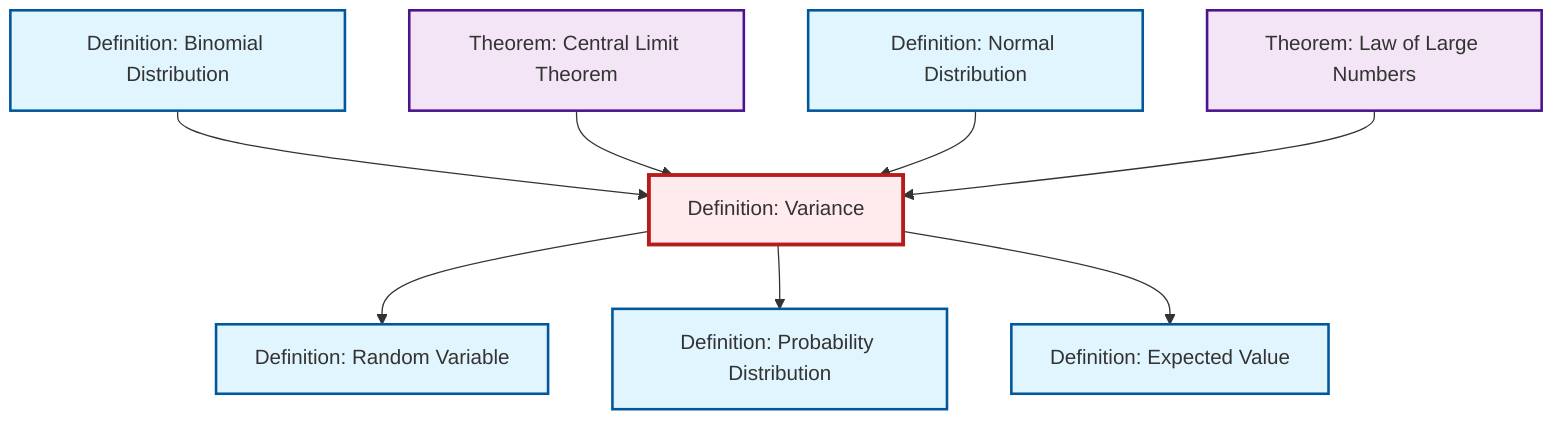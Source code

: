 graph TD
    classDef definition fill:#e1f5fe,stroke:#01579b,stroke-width:2px
    classDef theorem fill:#f3e5f5,stroke:#4a148c,stroke-width:2px
    classDef axiom fill:#fff3e0,stroke:#e65100,stroke-width:2px
    classDef example fill:#e8f5e9,stroke:#1b5e20,stroke-width:2px
    classDef current fill:#ffebee,stroke:#b71c1c,stroke-width:3px
    def-random-variable["Definition: Random Variable"]:::definition
    def-probability-distribution["Definition: Probability Distribution"]:::definition
    def-variance["Definition: Variance"]:::definition
    def-binomial-distribution["Definition: Binomial Distribution"]:::definition
    thm-law-of-large-numbers["Theorem: Law of Large Numbers"]:::theorem
    def-normal-distribution["Definition: Normal Distribution"]:::definition
    def-expectation["Definition: Expected Value"]:::definition
    thm-central-limit["Theorem: Central Limit Theorem"]:::theorem
    def-binomial-distribution --> def-variance
    def-variance --> def-random-variable
    thm-central-limit --> def-variance
    def-variance --> def-probability-distribution
    def-normal-distribution --> def-variance
    thm-law-of-large-numbers --> def-variance
    def-variance --> def-expectation
    class def-variance current